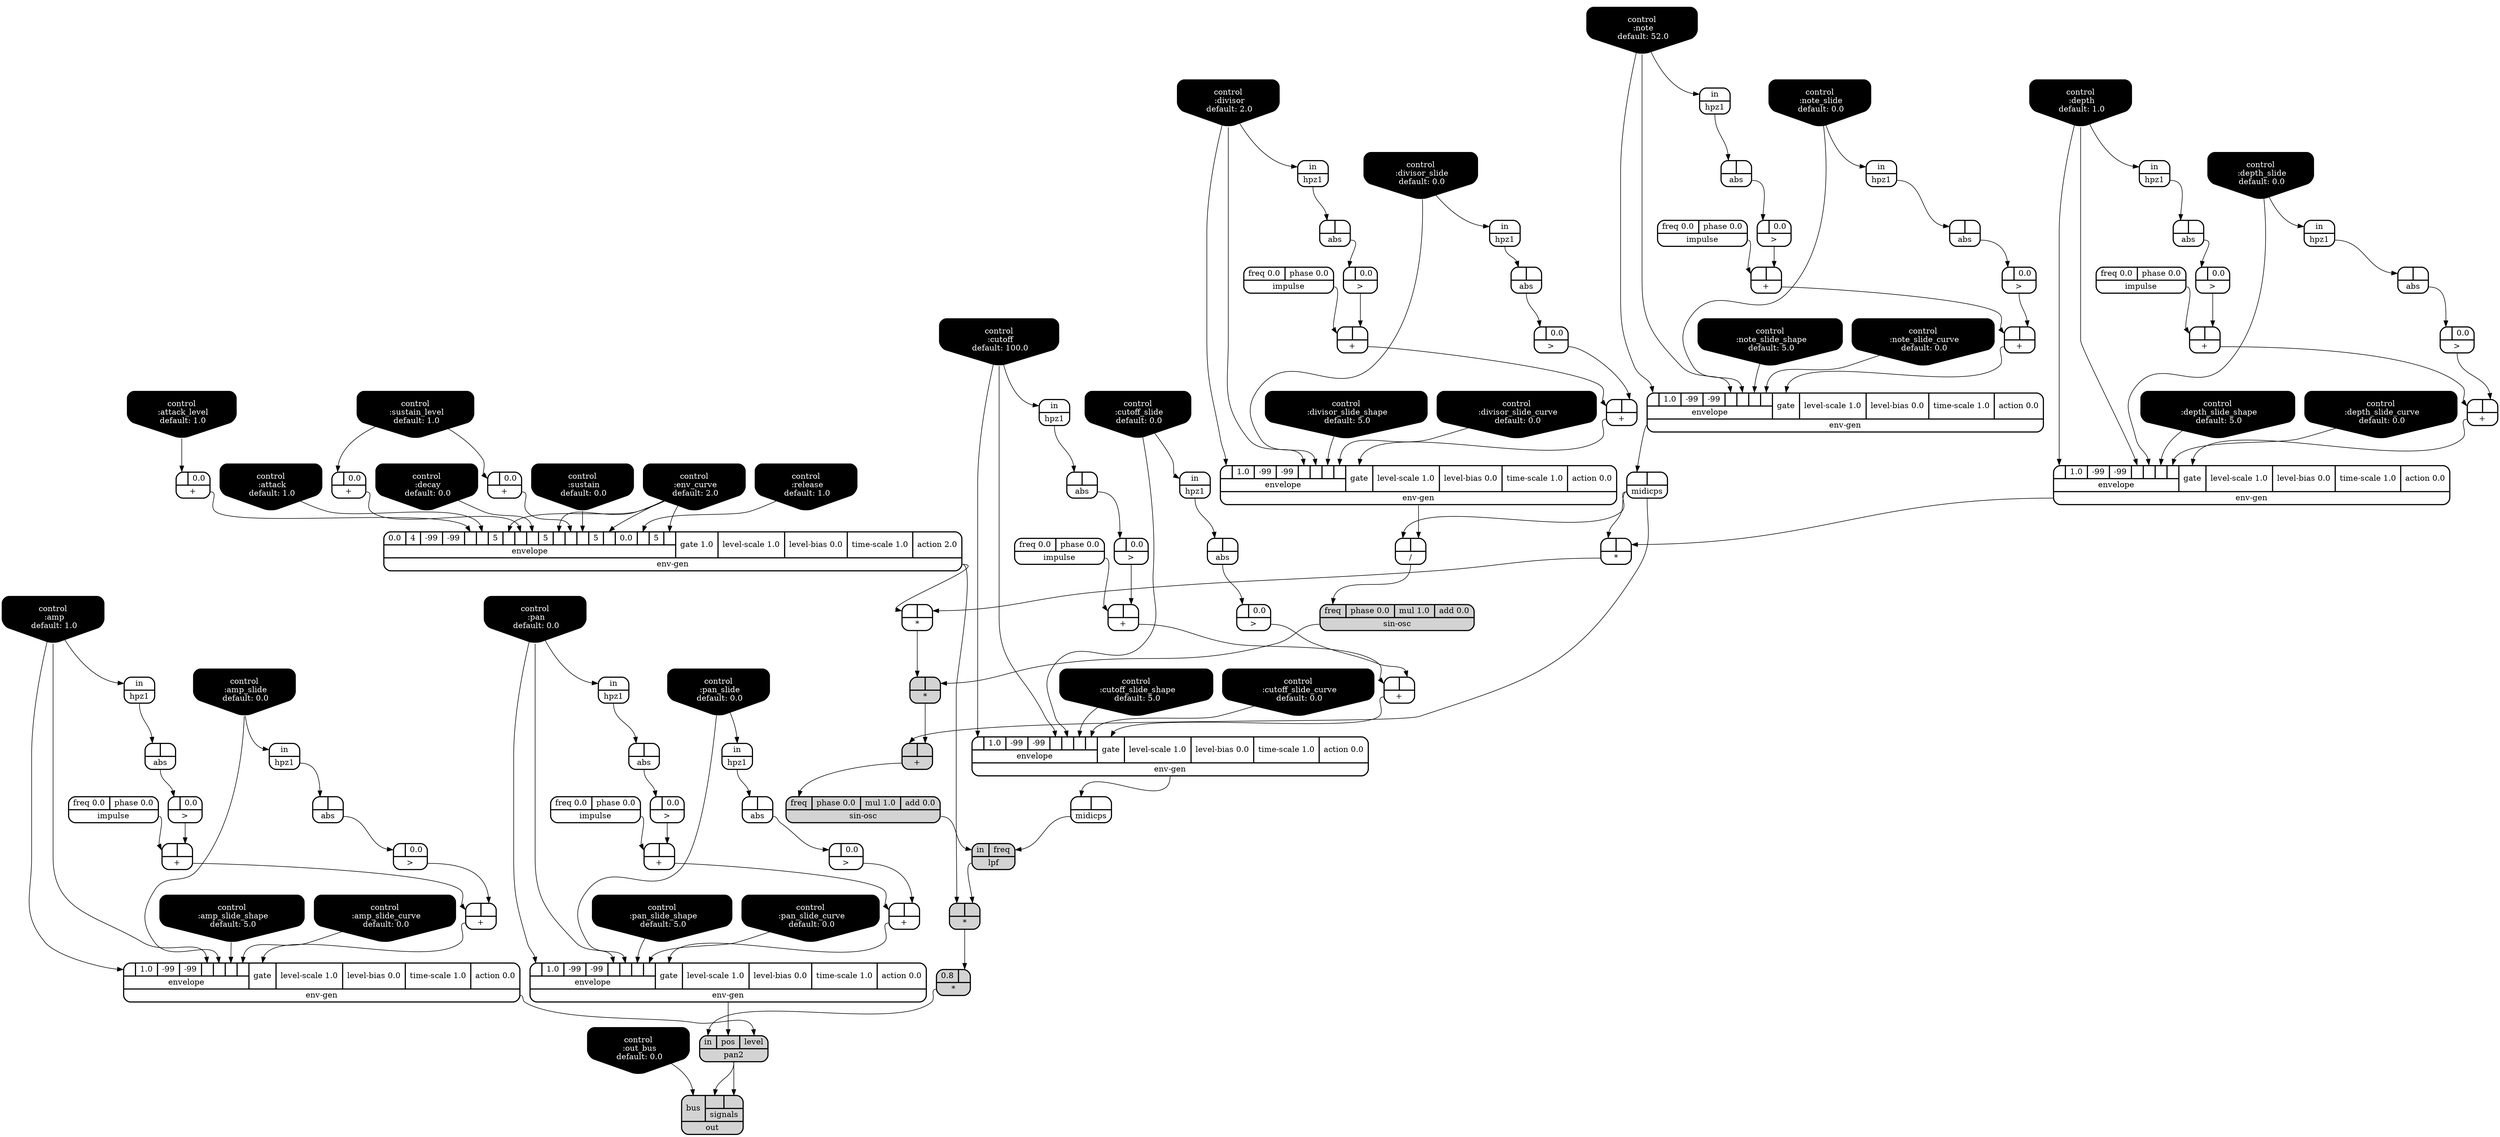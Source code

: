 digraph synthdef {
73 [label = "{{ <a> |<b> } |<__UG_NAME__>* }" style="bold, rounded" shape=record rankdir=LR];
83 [label = "{{ <a> |<b> } |<__UG_NAME__>* }" style="bold, rounded" shape=record rankdir=LR];
87 [label = "{{ <a> |<b> } |<__UG_NAME__>* }" style="filled, bold, rounded"  shape=record rankdir=LR];
106 [label = "{{ <a> |<b> } |<__UG_NAME__>* }" style="filled, bold, rounded"  shape=record rankdir=LR];
107 [label = "{{ <a> 0.8|<b> } |<__UG_NAME__>* }" style="filled, bold, rounded"  shape=record rankdir=LR];
39 [label = "{{ <a> |<b> } |<__UG_NAME__>+ }" style="bold, rounded" shape=record rankdir=LR];
43 [label = "{{ <a> |<b> } |<__UG_NAME__>+ }" style="bold, rounded" shape=record rankdir=LR];
48 [label = "{{ <a> |<b> } |<__UG_NAME__>+ }" style="bold, rounded" shape=record rankdir=LR];
54 [label = "{{ <a> |<b> } |<__UG_NAME__>+ }" style="bold, rounded" shape=record rankdir=LR];
58 [label = "{{ <a> |<b> } |<__UG_NAME__>+ }" style="bold, rounded" shape=record rankdir=LR];
65 [label = "{{ <a> |<b> } |<__UG_NAME__>+ }" style="bold, rounded" shape=record rankdir=LR];
69 [label = "{{ <a> |<b> } |<__UG_NAME__>+ }" style="bold, rounded" shape=record rankdir=LR];
78 [label = "{{ <a> |<b> } |<__UG_NAME__>+ }" style="bold, rounded" shape=record rankdir=LR];
79 [label = "{{ <a> |<b> 0.0} |<__UG_NAME__>+ }" style="bold, rounded" shape=record rankdir=LR];
80 [label = "{{ <a> |<b> 0.0} |<__UG_NAME__>+ }" style="bold, rounded" shape=record rankdir=LR];
81 [label = "{{ <a> |<b> 0.0} |<__UG_NAME__>+ }" style="bold, rounded" shape=record rankdir=LR];
88 [label = "{{ <a> |<b> } |<__UG_NAME__>+ }" style="filled, bold, rounded"  shape=record rankdir=LR];
94 [label = "{{ <a> |<b> } |<__UG_NAME__>+ }" style="bold, rounded" shape=record rankdir=LR];
98 [label = "{{ <a> |<b> } |<__UG_NAME__>+ }" style="bold, rounded" shape=record rankdir=LR];
102 [label = "{{ <a> |<b> } |<__UG_NAME__>+ }" style="bold, rounded" shape=record rankdir=LR];
104 [label = "{{ <a> |<b> } |<__UG_NAME__>+ }" style="bold, rounded" shape=record rankdir=LR];
85 [label = "{{ <a> |<b> } |<__UG_NAME__>/ }" style="bold, rounded" shape=record rankdir=LR];
34 [label = "{{ <a> |<b> 0.0} |<__UG_NAME__>\> }" style="bold, rounded" shape=record rankdir=LR];
38 [label = "{{ <a> |<b> 0.0} |<__UG_NAME__>\> }" style="bold, rounded" shape=record rankdir=LR];
42 [label = "{{ <a> |<b> 0.0} |<__UG_NAME__>\> }" style="bold, rounded" shape=record rankdir=LR];
47 [label = "{{ <a> |<b> 0.0} |<__UG_NAME__>\> }" style="bold, rounded" shape=record rankdir=LR];
53 [label = "{{ <a> |<b> 0.0} |<__UG_NAME__>\> }" style="bold, rounded" shape=record rankdir=LR];
57 [label = "{{ <a> |<b> 0.0} |<__UG_NAME__>\> }" style="bold, rounded" shape=record rankdir=LR];
60 [label = "{{ <a> |<b> 0.0} |<__UG_NAME__>\> }" style="bold, rounded" shape=record rankdir=LR];
64 [label = "{{ <a> |<b> 0.0} |<__UG_NAME__>\> }" style="bold, rounded" shape=record rankdir=LR];
68 [label = "{{ <a> |<b> 0.0} |<__UG_NAME__>\> }" style="bold, rounded" shape=record rankdir=LR];
77 [label = "{{ <a> |<b> 0.0} |<__UG_NAME__>\> }" style="bold, rounded" shape=record rankdir=LR];
93 [label = "{{ <a> |<b> 0.0} |<__UG_NAME__>\> }" style="bold, rounded" shape=record rankdir=LR];
97 [label = "{{ <a> |<b> 0.0} |<__UG_NAME__>\> }" style="bold, rounded" shape=record rankdir=LR];
33 [label = "{{ <a> |<b> } |<__UG_NAME__>abs }" style="bold, rounded" shape=record rankdir=LR];
37 [label = "{{ <a> |<b> } |<__UG_NAME__>abs }" style="bold, rounded" shape=record rankdir=LR];
41 [label = "{{ <a> |<b> } |<__UG_NAME__>abs }" style="bold, rounded" shape=record rankdir=LR];
46 [label = "{{ <a> |<b> } |<__UG_NAME__>abs }" style="bold, rounded" shape=record rankdir=LR];
52 [label = "{{ <a> |<b> } |<__UG_NAME__>abs }" style="bold, rounded" shape=record rankdir=LR];
56 [label = "{{ <a> |<b> } |<__UG_NAME__>abs }" style="bold, rounded" shape=record rankdir=LR];
59 [label = "{{ <a> |<b> } |<__UG_NAME__>abs }" style="bold, rounded" shape=record rankdir=LR];
63 [label = "{{ <a> |<b> } |<__UG_NAME__>abs }" style="bold, rounded" shape=record rankdir=LR];
67 [label = "{{ <a> |<b> } |<__UG_NAME__>abs }" style="bold, rounded" shape=record rankdir=LR];
76 [label = "{{ <a> |<b> } |<__UG_NAME__>abs }" style="bold, rounded" shape=record rankdir=LR];
92 [label = "{{ <a> |<b> } |<__UG_NAME__>abs }" style="bold, rounded" shape=record rankdir=LR];
96 [label = "{{ <a> |<b> } |<__UG_NAME__>abs }" style="bold, rounded" shape=record rankdir=LR];
0 [label = "control
 :note
 default: 52.0" shape=invhouse style="rounded, filled, bold" fillcolor=black fontcolor=white ]; 
1 [label = "control
 :note_slide
 default: 0.0" shape=invhouse style="rounded, filled, bold" fillcolor=black fontcolor=white ]; 
2 [label = "control
 :note_slide_shape
 default: 5.0" shape=invhouse style="rounded, filled, bold" fillcolor=black fontcolor=white ]; 
3 [label = "control
 :note_slide_curve
 default: 0.0" shape=invhouse style="rounded, filled, bold" fillcolor=black fontcolor=white ]; 
4 [label = "control
 :amp
 default: 1.0" shape=invhouse style="rounded, filled, bold" fillcolor=black fontcolor=white ]; 
5 [label = "control
 :amp_slide
 default: 0.0" shape=invhouse style="rounded, filled, bold" fillcolor=black fontcolor=white ]; 
6 [label = "control
 :amp_slide_shape
 default: 5.0" shape=invhouse style="rounded, filled, bold" fillcolor=black fontcolor=white ]; 
7 [label = "control
 :amp_slide_curve
 default: 0.0" shape=invhouse style="rounded, filled, bold" fillcolor=black fontcolor=white ]; 
8 [label = "control
 :pan
 default: 0.0" shape=invhouse style="rounded, filled, bold" fillcolor=black fontcolor=white ]; 
9 [label = "control
 :pan_slide
 default: 0.0" shape=invhouse style="rounded, filled, bold" fillcolor=black fontcolor=white ]; 
10 [label = "control
 :pan_slide_shape
 default: 5.0" shape=invhouse style="rounded, filled, bold" fillcolor=black fontcolor=white ]; 
11 [label = "control
 :pan_slide_curve
 default: 0.0" shape=invhouse style="rounded, filled, bold" fillcolor=black fontcolor=white ]; 
12 [label = "control
 :attack
 default: 1.0" shape=invhouse style="rounded, filled, bold" fillcolor=black fontcolor=white ]; 
13 [label = "control
 :decay
 default: 0.0" shape=invhouse style="rounded, filled, bold" fillcolor=black fontcolor=white ]; 
14 [label = "control
 :sustain
 default: 0.0" shape=invhouse style="rounded, filled, bold" fillcolor=black fontcolor=white ]; 
15 [label = "control
 :release
 default: 1.0" shape=invhouse style="rounded, filled, bold" fillcolor=black fontcolor=white ]; 
16 [label = "control
 :attack_level
 default: 1.0" shape=invhouse style="rounded, filled, bold" fillcolor=black fontcolor=white ]; 
17 [label = "control
 :sustain_level
 default: 1.0" shape=invhouse style="rounded, filled, bold" fillcolor=black fontcolor=white ]; 
18 [label = "control
 :env_curve
 default: 2.0" shape=invhouse style="rounded, filled, bold" fillcolor=black fontcolor=white ]; 
19 [label = "control
 :cutoff
 default: 100.0" shape=invhouse style="rounded, filled, bold" fillcolor=black fontcolor=white ]; 
20 [label = "control
 :cutoff_slide
 default: 0.0" shape=invhouse style="rounded, filled, bold" fillcolor=black fontcolor=white ]; 
21 [label = "control
 :cutoff_slide_shape
 default: 5.0" shape=invhouse style="rounded, filled, bold" fillcolor=black fontcolor=white ]; 
22 [label = "control
 :cutoff_slide_curve
 default: 0.0" shape=invhouse style="rounded, filled, bold" fillcolor=black fontcolor=white ]; 
23 [label = "control
 :divisor
 default: 2.0" shape=invhouse style="rounded, filled, bold" fillcolor=black fontcolor=white ]; 
24 [label = "control
 :divisor_slide
 default: 0.0" shape=invhouse style="rounded, filled, bold" fillcolor=black fontcolor=white ]; 
25 [label = "control
 :divisor_slide_shape
 default: 5.0" shape=invhouse style="rounded, filled, bold" fillcolor=black fontcolor=white ]; 
26 [label = "control
 :divisor_slide_curve
 default: 0.0" shape=invhouse style="rounded, filled, bold" fillcolor=black fontcolor=white ]; 
27 [label = "control
 :depth
 default: 1.0" shape=invhouse style="rounded, filled, bold" fillcolor=black fontcolor=white ]; 
28 [label = "control
 :depth_slide
 default: 0.0" shape=invhouse style="rounded, filled, bold" fillcolor=black fontcolor=white ]; 
29 [label = "control
 :depth_slide_shape
 default: 5.0" shape=invhouse style="rounded, filled, bold" fillcolor=black fontcolor=white ]; 
30 [label = "control
 :depth_slide_curve
 default: 0.0" shape=invhouse style="rounded, filled, bold" fillcolor=black fontcolor=white ]; 
31 [label = "control
 :out_bus
 default: 0.0" shape=invhouse style="rounded, filled, bold" fillcolor=black fontcolor=white ]; 
70 [label = "{{ {{<envelope___control___0>|1.0|-99|-99|<envelope___control___4>|<envelope___control___5>|<envelope___control___6>|<envelope___control___7>}|envelope}|<gate> gate|<level____scale> level-scale 1.0|<level____bias> level-bias 0.0|<time____scale> time-scale 1.0|<action> action 0.0} |<__UG_NAME__>env-gen }" style="bold, rounded" shape=record rankdir=LR];
72 [label = "{{ {{<envelope___control___0>|1.0|-99|-99|<envelope___control___4>|<envelope___control___5>|<envelope___control___6>|<envelope___control___7>}|envelope}|<gate> gate|<level____scale> level-scale 1.0|<level____bias> level-bias 0.0|<time____scale> time-scale 1.0|<action> action 0.0} |<__UG_NAME__>env-gen }" style="bold, rounded" shape=record rankdir=LR];
82 [label = "{{ {{0.0|4|-99|-99|<envelope___binary____op____u____gen___4>|<envelope___control___5>|5|<envelope___control___7>|<envelope___binary____op____u____gen___8>|<envelope___control___9>|5|<envelope___control___11>|<envelope___binary____op____u____gen___12>|<envelope___control___13>|5|<envelope___control___15>|0.0|<envelope___control___17>|5|<envelope___control___19>}|envelope}|<gate> gate 1.0|<level____scale> level-scale 1.0|<level____bias> level-bias 0.0|<time____scale> time-scale 1.0|<action> action 2.0} |<__UG_NAME__>env-gen }" style="bold, rounded" shape=record rankdir=LR];
84 [label = "{{ {{<envelope___control___0>|1.0|-99|-99|<envelope___control___4>|<envelope___control___5>|<envelope___control___6>|<envelope___control___7>}|envelope}|<gate> gate|<level____scale> level-scale 1.0|<level____bias> level-bias 0.0|<time____scale> time-scale 1.0|<action> action 0.0} |<__UG_NAME__>env-gen }" style="bold, rounded" shape=record rankdir=LR];
99 [label = "{{ {{<envelope___control___0>|1.0|-99|-99|<envelope___control___4>|<envelope___control___5>|<envelope___control___6>|<envelope___control___7>}|envelope}|<gate> gate|<level____scale> level-scale 1.0|<level____bias> level-bias 0.0|<time____scale> time-scale 1.0|<action> action 0.0} |<__UG_NAME__>env-gen }" style="bold, rounded" shape=record rankdir=LR];
103 [label = "{{ {{<envelope___control___0>|1.0|-99|-99|<envelope___control___4>|<envelope___control___5>|<envelope___control___6>|<envelope___control___7>}|envelope}|<gate> gate|<level____scale> level-scale 1.0|<level____bias> level-bias 0.0|<time____scale> time-scale 1.0|<action> action 0.0} |<__UG_NAME__>env-gen }" style="bold, rounded" shape=record rankdir=LR];
105 [label = "{{ {{<envelope___control___0>|1.0|-99|-99|<envelope___control___4>|<envelope___control___5>|<envelope___control___6>|<envelope___control___7>}|envelope}|<gate> gate|<level____scale> level-scale 1.0|<level____bias> level-bias 0.0|<time____scale> time-scale 1.0|<action> action 0.0} |<__UG_NAME__>env-gen }" style="bold, rounded" shape=record rankdir=LR];
32 [label = "{{ <in> in} |<__UG_NAME__>hpz1 }" style="bold, rounded" shape=record rankdir=LR];
36 [label = "{{ <in> in} |<__UG_NAME__>hpz1 }" style="bold, rounded" shape=record rankdir=LR];
40 [label = "{{ <in> in} |<__UG_NAME__>hpz1 }" style="bold, rounded" shape=record rankdir=LR];
45 [label = "{{ <in> in} |<__UG_NAME__>hpz1 }" style="bold, rounded" shape=record rankdir=LR];
49 [label = "{{ <in> in} |<__UG_NAME__>hpz1 }" style="bold, rounded" shape=record rankdir=LR];
51 [label = "{{ <in> in} |<__UG_NAME__>hpz1 }" style="bold, rounded" shape=record rankdir=LR];
55 [label = "{{ <in> in} |<__UG_NAME__>hpz1 }" style="bold, rounded" shape=record rankdir=LR];
62 [label = "{{ <in> in} |<__UG_NAME__>hpz1 }" style="bold, rounded" shape=record rankdir=LR];
66 [label = "{{ <in> in} |<__UG_NAME__>hpz1 }" style="bold, rounded" shape=record rankdir=LR];
75 [label = "{{ <in> in} |<__UG_NAME__>hpz1 }" style="bold, rounded" shape=record rankdir=LR];
91 [label = "{{ <in> in} |<__UG_NAME__>hpz1 }" style="bold, rounded" shape=record rankdir=LR];
95 [label = "{{ <in> in} |<__UG_NAME__>hpz1 }" style="bold, rounded" shape=record rankdir=LR];
35 [label = "{{ <freq> freq 0.0|<phase> phase 0.0} |<__UG_NAME__>impulse }" style="bold, rounded" shape=record rankdir=LR];
44 [label = "{{ <freq> freq 0.0|<phase> phase 0.0} |<__UG_NAME__>impulse }" style="bold, rounded" shape=record rankdir=LR];
50 [label = "{{ <freq> freq 0.0|<phase> phase 0.0} |<__UG_NAME__>impulse }" style="bold, rounded" shape=record rankdir=LR];
61 [label = "{{ <freq> freq 0.0|<phase> phase 0.0} |<__UG_NAME__>impulse }" style="bold, rounded" shape=record rankdir=LR];
74 [label = "{{ <freq> freq 0.0|<phase> phase 0.0} |<__UG_NAME__>impulse }" style="bold, rounded" shape=record rankdir=LR];
90 [label = "{{ <freq> freq 0.0|<phase> phase 0.0} |<__UG_NAME__>impulse }" style="bold, rounded" shape=record rankdir=LR];
101 [label = "{{ <in> in|<freq> freq} |<__UG_NAME__>lpf }" style="filled, bold, rounded"  shape=record rankdir=LR];
71 [label = "{{ <a> |<b> } |<__UG_NAME__>midicps }" style="bold, rounded" shape=record rankdir=LR];
100 [label = "{{ <a> |<b> } |<__UG_NAME__>midicps }" style="bold, rounded" shape=record rankdir=LR];
109 [label = "{{ <bus> bus|{{<signals___pan2___0>|<signals___pan2___1>}|signals}} |<__UG_NAME__>out }" style="filled, bold, rounded"  shape=record rankdir=LR];
108 [label = "{{ <in> in|<pos> pos|<level> level} |<__UG_NAME__>pan2 }" style="filled, bold, rounded"  shape=record rankdir=LR];
86 [label = "{{ <freq> freq|<phase> phase 0.0|<mul> mul 1.0|<add> add 0.0} |<__UG_NAME__>sin-osc }" style="filled, bold, rounded"  shape=record rankdir=LR];
89 [label = "{{ <freq> freq|<phase> phase 0.0|<mul> mul 1.0|<add> add 0.0} |<__UG_NAME__>sin-osc }" style="filled, bold, rounded"  shape=record rankdir=LR];

72:__UG_NAME__ -> 73:b ;
71:__UG_NAME__ -> 73:a ;
73:__UG_NAME__ -> 83:b ;
82:__UG_NAME__ -> 83:a ;
86:__UG_NAME__ -> 87:b ;
83:__UG_NAME__ -> 87:a ;
101:__UG_NAME__ -> 106:b ;
82:__UG_NAME__ -> 106:a ;
106:__UG_NAME__ -> 107:b ;
38:__UG_NAME__ -> 39:b ;
35:__UG_NAME__ -> 39:a ;
42:__UG_NAME__ -> 43:b ;
39:__UG_NAME__ -> 43:a ;
47:__UG_NAME__ -> 48:b ;
44:__UG_NAME__ -> 48:a ;
53:__UG_NAME__ -> 54:b ;
50:__UG_NAME__ -> 54:a ;
57:__UG_NAME__ -> 58:b ;
54:__UG_NAME__ -> 58:a ;
64:__UG_NAME__ -> 65:b ;
61:__UG_NAME__ -> 65:a ;
68:__UG_NAME__ -> 69:b ;
65:__UG_NAME__ -> 69:a ;
77:__UG_NAME__ -> 78:b ;
74:__UG_NAME__ -> 78:a ;
16:__UG_NAME__ -> 79:a ;
17:__UG_NAME__ -> 80:a ;
17:__UG_NAME__ -> 81:a ;
87:__UG_NAME__ -> 88:b ;
71:__UG_NAME__ -> 88:a ;
93:__UG_NAME__ -> 94:b ;
90:__UG_NAME__ -> 94:a ;
97:__UG_NAME__ -> 98:b ;
94:__UG_NAME__ -> 98:a ;
60:__UG_NAME__ -> 102:b ;
48:__UG_NAME__ -> 102:a ;
34:__UG_NAME__ -> 104:b ;
78:__UG_NAME__ -> 104:a ;
84:__UG_NAME__ -> 85:b ;
71:__UG_NAME__ -> 85:a ;
33:__UG_NAME__ -> 34:a ;
37:__UG_NAME__ -> 38:a ;
41:__UG_NAME__ -> 42:a ;
46:__UG_NAME__ -> 47:a ;
52:__UG_NAME__ -> 53:a ;
56:__UG_NAME__ -> 57:a ;
59:__UG_NAME__ -> 60:a ;
63:__UG_NAME__ -> 64:a ;
67:__UG_NAME__ -> 68:a ;
76:__UG_NAME__ -> 77:a ;
92:__UG_NAME__ -> 93:a ;
96:__UG_NAME__ -> 97:a ;
32:__UG_NAME__ -> 33:a ;
36:__UG_NAME__ -> 37:a ;
40:__UG_NAME__ -> 41:a ;
45:__UG_NAME__ -> 46:a ;
51:__UG_NAME__ -> 52:a ;
55:__UG_NAME__ -> 56:a ;
49:__UG_NAME__ -> 59:a ;
62:__UG_NAME__ -> 63:a ;
66:__UG_NAME__ -> 67:a ;
75:__UG_NAME__ -> 76:a ;
91:__UG_NAME__ -> 92:a ;
95:__UG_NAME__ -> 96:a ;
69:__UG_NAME__ -> 70:gate ;
0:__UG_NAME__ -> 70:envelope___control___0 ;
0:__UG_NAME__ -> 70:envelope___control___4 ;
1:__UG_NAME__ -> 70:envelope___control___5 ;
2:__UG_NAME__ -> 70:envelope___control___6 ;
3:__UG_NAME__ -> 70:envelope___control___7 ;
58:__UG_NAME__ -> 72:gate ;
27:__UG_NAME__ -> 72:envelope___control___0 ;
27:__UG_NAME__ -> 72:envelope___control___4 ;
28:__UG_NAME__ -> 72:envelope___control___5 ;
29:__UG_NAME__ -> 72:envelope___control___6 ;
30:__UG_NAME__ -> 72:envelope___control___7 ;
79:__UG_NAME__ -> 82:envelope___binary____op____u____gen___4 ;
12:__UG_NAME__ -> 82:envelope___control___5 ;
18:__UG_NAME__ -> 82:envelope___control___7 ;
80:__UG_NAME__ -> 82:envelope___binary____op____u____gen___8 ;
13:__UG_NAME__ -> 82:envelope___control___9 ;
18:__UG_NAME__ -> 82:envelope___control___11 ;
81:__UG_NAME__ -> 82:envelope___binary____op____u____gen___12 ;
14:__UG_NAME__ -> 82:envelope___control___13 ;
18:__UG_NAME__ -> 82:envelope___control___15 ;
15:__UG_NAME__ -> 82:envelope___control___17 ;
18:__UG_NAME__ -> 82:envelope___control___19 ;
43:__UG_NAME__ -> 84:gate ;
23:__UG_NAME__ -> 84:envelope___control___0 ;
23:__UG_NAME__ -> 84:envelope___control___4 ;
24:__UG_NAME__ -> 84:envelope___control___5 ;
25:__UG_NAME__ -> 84:envelope___control___6 ;
26:__UG_NAME__ -> 84:envelope___control___7 ;
98:__UG_NAME__ -> 99:gate ;
19:__UG_NAME__ -> 99:envelope___control___0 ;
19:__UG_NAME__ -> 99:envelope___control___4 ;
20:__UG_NAME__ -> 99:envelope___control___5 ;
21:__UG_NAME__ -> 99:envelope___control___6 ;
22:__UG_NAME__ -> 99:envelope___control___7 ;
102:__UG_NAME__ -> 103:gate ;
4:__UG_NAME__ -> 103:envelope___control___0 ;
4:__UG_NAME__ -> 103:envelope___control___4 ;
5:__UG_NAME__ -> 103:envelope___control___5 ;
6:__UG_NAME__ -> 103:envelope___control___6 ;
7:__UG_NAME__ -> 103:envelope___control___7 ;
104:__UG_NAME__ -> 105:gate ;
8:__UG_NAME__ -> 105:envelope___control___0 ;
8:__UG_NAME__ -> 105:envelope___control___4 ;
9:__UG_NAME__ -> 105:envelope___control___5 ;
10:__UG_NAME__ -> 105:envelope___control___6 ;
11:__UG_NAME__ -> 105:envelope___control___7 ;
9:__UG_NAME__ -> 32:in ;
23:__UG_NAME__ -> 36:in ;
24:__UG_NAME__ -> 40:in ;
4:__UG_NAME__ -> 45:in ;
5:__UG_NAME__ -> 49:in ;
27:__UG_NAME__ -> 51:in ;
28:__UG_NAME__ -> 55:in ;
0:__UG_NAME__ -> 62:in ;
1:__UG_NAME__ -> 66:in ;
8:__UG_NAME__ -> 75:in ;
19:__UG_NAME__ -> 91:in ;
20:__UG_NAME__ -> 95:in ;
100:__UG_NAME__ -> 101:freq ;
89:__UG_NAME__ -> 101:in ;
70:__UG_NAME__ -> 71:a ;
99:__UG_NAME__ -> 100:a ;
108:__UG_NAME__ -> 109:signals___pan2___0 ;
108:__UG_NAME__ -> 109:signals___pan2___1 ;
31:__UG_NAME__ -> 109:bus ;
103:__UG_NAME__ -> 108:level ;
105:__UG_NAME__ -> 108:pos ;
107:__UG_NAME__ -> 108:in ;
85:__UG_NAME__ -> 86:freq ;
88:__UG_NAME__ -> 89:freq ;

}